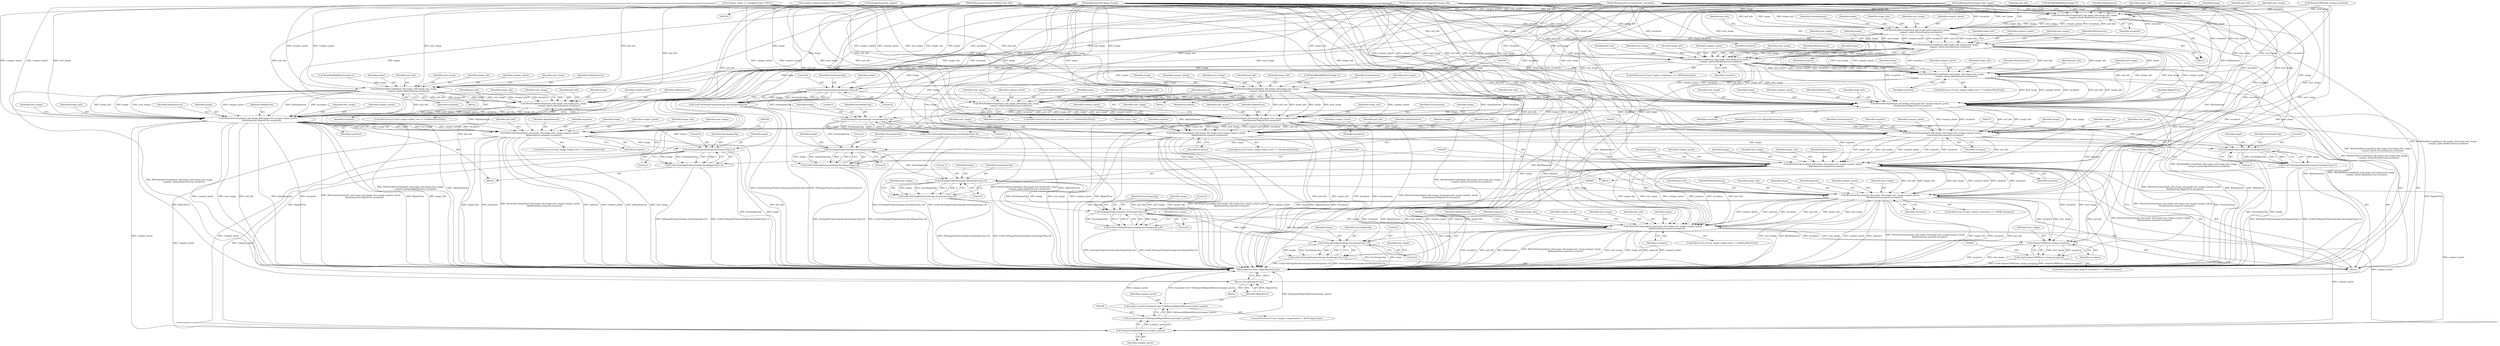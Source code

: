 digraph "0_ImageMagick_6f1879d498bcc5cce12fe0c5decb8dbc0f608e5d@pointer" {
"1000105" [label="(MethodParameterIn,const PSDInfo *psd_info)"];
"1000186" [label="(Call,WritePackbitsLength(psd_info,image_info,image,next_image,\n            compact_pixels,GrayQuantum,exception))"];
"1000200" [label="(Call,WritePackbitsLength(psd_info,image_info,image,next_image,\n              compact_pixels,AlphaQuantum,exception))"];
"1000208" [label="(Call,WriteOneChannel(psd_info,image_info,image,next_image,compact_pixels,\n        GrayQuantum,MagickTrue,exception))"];
"1000223" [label="(Call,WriteOneChannel(psd_info,image_info,image,next_image,compact_pixels,\n          AlphaQuantum,separate,exception))"];
"1000234" [label="(Call,SetImageProgress(image,SaveImagesTag,0,1))"];
"1000232" [label="(Call,(void) SetImageProgress(image,SaveImagesTag,0,1))"];
"1000509" [label="(Call,RelinquishMagickMemory(compact_pixels))"];
"1000507" [label="(Call,(unsigned char *) RelinquishMagickMemory(compact_pixels))"];
"1000505" [label="(Call,compact_pixels=(unsigned char *) RelinquishMagickMemory(compact_pixels))"];
"1000511" [label="(Return,return(MagickTrue);)"];
"1000259" [label="(Call,WritePackbitsLength(psd_info,image_info,image,next_image,\n              compact_pixels,IndexQuantum,exception))"];
"1000273" [label="(Call,WritePackbitsLength(psd_info,image_info,image,next_image,\n                compact_pixels,AlphaQuantum,exception))"];
"1000281" [label="(Call,WriteOneChannel(psd_info,image_info,image,next_image,compact_pixels,\n          IndexQuantum,MagickTrue,exception))"];
"1000296" [label="(Call,WriteOneChannel(psd_info,image_info,image,next_image,compact_pixels,\n            AlphaQuantum,separate,exception))"];
"1000307" [label="(Call,SetImageProgress(image,SaveImagesTag,0,1))"];
"1000305" [label="(Call,(void) SetImageProgress(image,SaveImagesTag,0,1))"];
"1000337" [label="(Call,WritePackbitsLength(psd_info,image_info,image,next_image,\n              compact_pixels,RedQuantum,exception))"];
"1000345" [label="(Call,WritePackbitsLength(psd_info,image_info,image,next_image,\n              compact_pixels,GreenQuantum,exception))"];
"1000353" [label="(Call,WritePackbitsLength(psd_info,image_info,image,next_image,\n              compact_pixels,BlueQuantum,exception))"];
"1000367" [label="(Call,WritePackbitsLength(psd_info,image_info,image,next_image,\n                compact_pixels,BlackQuantum,exception))"];
"1000381" [label="(Call,WritePackbitsLength(psd_info,image_info,image,next_image,\n                compact_pixels,AlphaQuantum,exception))"];
"1000391" [label="(Call,SetImageProgress(image,SaveImagesTag,0,6))"];
"1000389" [label="(Call,(void) SetImageProgress(image,SaveImagesTag,0,6))"];
"1000396" [label="(Call,WriteOneChannel(psd_info,image_info,image,next_image,compact_pixels,\n          RedQuantum,MagickTrue,exception))"];
"1000407" [label="(Call,SetImageProgress(image,SaveImagesTag,1,6))"];
"1000405" [label="(Call,(void) SetImageProgress(image,SaveImagesTag,1,6))"];
"1000412" [label="(Call,WriteOneChannel(psd_info,image_info,image,next_image,compact_pixels,\n          GreenQuantum,separate,exception))"];
"1000423" [label="(Call,SetImageProgress(image,SaveImagesTag,2,6))"];
"1000421" [label="(Call,(void) SetImageProgress(image,SaveImagesTag,2,6))"];
"1000428" [label="(Call,WriteOneChannel(psd_info,image_info,image,next_image,compact_pixels,\n          BlueQuantum,separate,exception))"];
"1000439" [label="(Call,SetImageProgress(image,SaveImagesTag,3,6))"];
"1000437" [label="(Call,(void) SetImageProgress(image,SaveImagesTag,3,6))"];
"1000450" [label="(Call,WriteOneChannel(psd_info,image_info,image,next_image,compact_pixels,\n            BlackQuantum,separate,exception))"];
"1000461" [label="(Call,SetImageProgress(image,SaveImagesTag,4,6))"];
"1000459" [label="(Call,(void) SetImageProgress(image,SaveImagesTag,4,6))"];
"1000472" [label="(Call,WriteOneChannel(psd_info,image_info,image,next_image,compact_pixels,\n            AlphaQuantum,separate,exception))"];
"1000483" [label="(Call,SetImageProgress(image,SaveImagesTag,5,6))"];
"1000481" [label="(Call,(void) SetImageProgress(image,SaveImagesTag,5,6))"];
"1000496" [label="(Call,NegateCMYK(next_image,exception))"];
"1000494" [label="(Call,(void) NegateCMYK(next_image,exception))"];
"1000483" [label="(Call,SetImageProgress(image,SaveImagesTag,5,6))"];
"1000509" [label="(Call,RelinquishMagickMemory(compact_pixels))"];
"1000412" [label="(Call,WriteOneChannel(psd_info,image_info,image,next_image,compact_pixels,\n          GreenQuantum,separate,exception))"];
"1000393" [label="(Identifier,SaveImagesTag)"];
"1000397" [label="(Identifier,psd_info)"];
"1000424" [label="(Identifier,image)"];
"1000484" [label="(Identifier,image)"];
"1000170" [label="(Call,IsImageGray(next_image))"];
"1000478" [label="(Identifier,AlphaQuantum)"];
"1000415" [label="(Identifier,image)"];
"1000228" [label="(Identifier,compact_pixels)"];
"1000403" [label="(Identifier,MagickTrue)"];
"1000364" [label="(Identifier,next_image)"];
"1000479" [label="(Identifier,separate)"];
"1000192" [label="(Identifier,GrayQuantum)"];
"1000213" [label="(Identifier,compact_pixels)"];
"1000189" [label="(Identifier,image)"];
"1000260" [label="(Identifier,psd_info)"];
"1000408" [label="(Identifier,image)"];
"1000298" [label="(Identifier,image_info)"];
"1000378" [label="(Identifier,next_image)"];
"1000290" [label="(ControlStructure,if (next_image->alpha_trait != UndefinedPixelTrait))"];
"1000437" [label="(Call,(void) SetImageProgress(image,SaveImagesTag,3,6))"];
"1000202" [label="(Identifier,image_info)"];
"1000481" [label="(Call,(void) SetImageProgress(image,SaveImagesTag,5,6))"];
"1000220" [label="(Identifier,next_image)"];
"1000212" [label="(Identifier,next_image)"];
"1000296" [label="(Call,WriteOneChannel(psd_info,image_info,image,next_image,compact_pixels,\n            AlphaQuantum,separate,exception))"];
"1000340" [label="(Identifier,image)"];
"1000348" [label="(Identifier,image)"];
"1000413" [label="(Identifier,psd_info)"];
"1000474" [label="(Identifier,image_info)"];
"1000224" [label="(Identifier,psd_info)"];
"1000443" [label="(Literal,6)"];
"1000477" [label="(Identifier,compact_pixels)"];
"1000512" [label="(Identifier,MagickTrue)"];
"1000263" [label="(Identifier,next_image)"];
"1000201" [label="(Identifier,psd_info)"];
"1000307" [label="(Call,SetImageProgress(image,SaveImagesTag,0,1))"];
"1000313" [label="(Block,)"];
"1000266" [label="(Identifier,exception)"];
"1000186" [label="(Call,WritePackbitsLength(psd_info,image_info,image,next_image,\n            compact_pixels,GrayQuantum,exception))"];
"1000373" [label="(Identifier,BlackQuantum)"];
"1000350" [label="(Identifier,compact_pixels)"];
"1000356" [label="(Identifier,image)"];
"1000505" [label="(Call,compact_pixels=(unsigned char *) RelinquishMagickMemory(compact_pixels))"];
"1000300" [label="(Identifier,next_image)"];
"1000209" [label="(Identifier,psd_info)"];
"1000410" [label="(Literal,1)"];
"1000229" [label="(Identifier,AlphaQuantum)"];
"1000206" [label="(Identifier,AlphaQuantum)"];
"1000370" [label="(Identifier,image)"];
"1000208" [label="(Call,WriteOneChannel(psd_info,image_info,image,next_image,compact_pixels,\n        GrayQuantum,MagickTrue,exception))"];
"1000226" [label="(Identifier,image)"];
"1000510" [label="(Identifier,compact_pixels)"];
"1000105" [label="(MethodParameterIn,const PSDInfo *psd_info)"];
"1000106" [label="(MethodParameterIn,const ImageInfo *image_info)"];
"1000261" [label="(Identifier,image_info)"];
"1000498" [label="(Identifier,exception)"];
"1000361" [label="(ControlStructure,if (next_image->colorspace == CMYKColorspace))"];
"1000282" [label="(Identifier,psd_info)"];
"1000463" [label="(Identifier,SaveImagesTag)"];
"1000344" [label="(Identifier,exception)"];
"1000368" [label="(Identifier,psd_info)"];
"1000276" [label="(Identifier,image)"];
"1000285" [label="(Identifier,next_image)"];
"1000238" [label="(Literal,1)"];
"1000384" [label="(Identifier,image)"];
"1000203" [label="(Identifier,image)"];
"1000392" [label="(Identifier,image)"];
"1000426" [label="(Literal,2)"];
"1000435" [label="(Identifier,separate)"];
"1000231" [label="(Identifier,exception)"];
"1000472" [label="(Call,WriteOneChannel(psd_info,image_info,image,next_image,compact_pixels,\n            AlphaQuantum,separate,exception))"];
"1000223" [label="(Call,WriteOneChannel(psd_info,image_info,image,next_image,compact_pixels,\n          AlphaQuantum,separate,exception))"];
"1000371" [label="(Identifier,next_image)"];
"1000507" [label="(Call,(unsigned char *) RelinquishMagickMemory(compact_pixels))"];
"1000405" [label="(Call,(void) SetImageProgress(image,SaveImagesTag,1,6))"];
"1000447" [label="(Identifier,next_image)"];
"1000491" [label="(Identifier,next_image)"];
"1000215" [label="(Identifier,MagickTrue)"];
"1000338" [label="(Identifier,psd_info)"];
"1000322" [label="(Call,NegateCMYK(next_image,exception))"];
"1000433" [label="(Identifier,compact_pixels)"];
"1000462" [label="(Identifier,image)"];
"1000480" [label="(Identifier,exception)"];
"1000511" [label="(Return,return(MagickTrue);)"];
"1000355" [label="(Identifier,image_info)"];
"1000431" [label="(Identifier,image)"];
"1000331" [label="(Block,)"];
"1000286" [label="(Identifier,compact_pixels)"];
"1000358" [label="(Identifier,compact_pixels)"];
"1000414" [label="(Identifier,image_info)"];
"1000386" [label="(Identifier,compact_pixels)"];
"1000465" [label="(Literal,6)"];
"1000160" [label="(Call,compact_pixels == (unsigned char *) NULL)"];
"1000280" [label="(Identifier,exception)"];
"1000293" [label="(Identifier,next_image)"];
"1000502" [label="(Identifier,next_image)"];
"1000253" [label="(Block,)"];
"1000476" [label="(Identifier,next_image)"];
"1000494" [label="(Call,(void) NegateCMYK(next_image,exception))"];
"1000191" [label="(Identifier,compact_pixels)"];
"1000429" [label="(Identifier,psd_info)"];
"1000488" [label="(ControlStructure,if (next_image->colorspace == CMYKColorspace))"];
"1000111" [label="(Block,)"];
"1000310" [label="(Literal,0)"];
"1000108" [label="(MethodParameterIn,Image *next_image)"];
"1000264" [label="(Identifier,compact_pixels)"];
"1000416" [label="(Identifier,next_image)"];
"1000375" [label="(ControlStructure,if (next_image->alpha_trait != UndefinedPixelTrait))"];
"1000388" [label="(Identifier,exception)"];
"1000428" [label="(Call,WriteOneChannel(psd_info,image_info,image,next_image,compact_pixels,\n          BlueQuantum,separate,exception))"];
"1000227" [label="(Identifier,next_image)"];
"1000194" [label="(ControlStructure,if (next_image->alpha_trait != UndefinedPixelTrait))"];
"1000383" [label="(Identifier,image_info)"];
"1000400" [label="(Identifier,next_image)"];
"1000497" [label="(Identifier,next_image)"];
"1000360" [label="(Identifier,exception)"];
"1000464" [label="(Literal,4)"];
"1000469" [label="(Identifier,next_image)"];
"1000387" [label="(Identifier,AlphaQuantum)"];
"1000110" [label="(MethodParameterIn,ExceptionInfo *exception)"];
"1000367" [label="(Call,WritePackbitsLength(psd_info,image_info,image,next_image,\n                compact_pixels,BlackQuantum,exception))"];
"1000270" [label="(Identifier,next_image)"];
"1000236" [label="(Identifier,SaveImagesTag)"];
"1000341" [label="(Identifier,next_image)"];
"1000432" [label="(Identifier,next_image)"];
"1000353" [label="(Call,WritePackbitsLength(psd_info,image_info,image,next_image,\n              compact_pixels,BlueQuantum,exception))"];
"1000109" [label="(MethodParameterIn,const MagickBooleanType separate)"];
"1000459" [label="(Call,(void) SetImageProgress(image,SaveImagesTag,4,6))"];
"1000466" [label="(ControlStructure,if (next_image->alpha_trait != UndefinedPixelTrait))"];
"1000496" [label="(Call,NegateCMYK(next_image,exception))"];
"1000411" [label="(Literal,6)"];
"1000190" [label="(Identifier,next_image)"];
"1000237" [label="(Literal,0)"];
"1000399" [label="(Identifier,image)"];
"1000265" [label="(Identifier,IndexQuantum)"];
"1000473" [label="(Identifier,psd_info)"];
"1000475" [label="(Identifier,image)"];
"1000382" [label="(Identifier,psd_info)"];
"1000187" [label="(Identifier,psd_info)"];
"1000451" [label="(Identifier,psd_info)"];
"1000506" [label="(Identifier,compact_pixels)"];
"1000389" [label="(Call,(void) SetImageProgress(image,SaveImagesTag,0,6))"];
"1000278" [label="(Identifier,compact_pixels)"];
"1000441" [label="(Identifier,SaveImagesTag)"];
"1000188" [label="(Identifier,image_info)"];
"1000183" [label="(Call,WriteBlobMSBShort(image,1))"];
"1000230" [label="(Identifier,separate)"];
"1000283" [label="(Identifier,image_info)"];
"1000204" [label="(Identifier,next_image)"];
"1000485" [label="(Identifier,SaveImagesTag)"];
"1000409" [label="(Identifier,SaveImagesTag)"];
"1000210" [label="(Identifier,image_info)"];
"1000352" [label="(Identifier,exception)"];
"1000256" [label="(Call,WriteBlobMSBShort(image,1))"];
"1000427" [label="(Literal,6)"];
"1000436" [label="(Identifier,exception)"];
"1000289" [label="(Identifier,exception)"];
"1000351" [label="(Identifier,GreenQuantum)"];
"1000357" [label="(Identifier,next_image)"];
"1000235" [label="(Identifier,image)"];
"1000297" [label="(Identifier,psd_info)"];
"1000456" [label="(Identifier,BlackQuantum)"];
"1000407" [label="(Call,SetImageProgress(image,SaveImagesTag,1,6))"];
"1000513" [label="(MethodReturn,static MagickBooleanType)"];
"1000461" [label="(Call,SetImageProgress(image,SaveImagesTag,4,6))"];
"1000458" [label="(Identifier,exception)"];
"1000359" [label="(Identifier,BlueQuantum)"];
"1000234" [label="(Call,SetImageProgress(image,SaveImagesTag,0,1))"];
"1000395" [label="(Literal,6)"];
"1000107" [label="(MethodParameterIn,Image *image)"];
"1000207" [label="(Identifier,exception)"];
"1000345" [label="(Call,WritePackbitsLength(psd_info,image_info,image,next_image,\n              compact_pixels,GreenQuantum,exception))"];
"1000287" [label="(Identifier,IndexQuantum)"];
"1000334" [label="(Call,WriteBlobMSBShort(image,1))"];
"1000452" [label="(Identifier,image_info)"];
"1000205" [label="(Identifier,compact_pixels)"];
"1000381" [label="(Call,WritePackbitsLength(psd_info,image_info,image,next_image,\n                compact_pixels,AlphaQuantum,exception))"];
"1000232" [label="(Call,(void) SetImageProgress(image,SaveImagesTag,0,1))"];
"1000401" [label="(Identifier,compact_pixels)"];
"1000343" [label="(Identifier,RedQuantum)"];
"1000284" [label="(Identifier,image)"];
"1000262" [label="(Identifier,image)"];
"1000420" [label="(Identifier,exception)"];
"1000453" [label="(Identifier,image)"];
"1000457" [label="(Identifier,separate)"];
"1000246" [label="(Block,)"];
"1000339" [label="(Identifier,image_info)"];
"1000418" [label="(Identifier,GreenQuantum)"];
"1000430" [label="(Identifier,image_info)"];
"1000487" [label="(Literal,6)"];
"1000354" [label="(Identifier,psd_info)"];
"1000267" [label="(ControlStructure,if (next_image->alpha_trait != UndefinedPixelTrait))"];
"1000499" [label="(ControlStructure,if (next_image->compression == RLECompression))"];
"1000425" [label="(Identifier,SaveImagesTag)"];
"1000128" [label="(Call,compact_pixels=(unsigned char *) NULL)"];
"1000273" [label="(Call,WritePackbitsLength(psd_info,image_info,image,next_image,\n                compact_pixels,AlphaQuantum,exception))"];
"1000439" [label="(Call,SetImageProgress(image,SaveImagesTag,3,6))"];
"1000216" [label="(Identifier,exception)"];
"1000342" [label="(Identifier,compact_pixels)"];
"1000442" [label="(Literal,3)"];
"1000311" [label="(Literal,1)"];
"1000404" [label="(Identifier,exception)"];
"1000369" [label="(Identifier,image_info)"];
"1000279" [label="(Identifier,AlphaQuantum)"];
"1000394" [label="(Literal,0)"];
"1000302" [label="(Identifier,AlphaQuantum)"];
"1000288" [label="(Identifier,MagickTrue)"];
"1000305" [label="(Call,(void) SetImageProgress(image,SaveImagesTag,0,1))"];
"1000217" [label="(ControlStructure,if (next_image->alpha_trait != UndefinedPixelTrait))"];
"1000450" [label="(Call,WriteOneChannel(psd_info,image_info,image,next_image,compact_pixels,\n            BlackQuantum,separate,exception))"];
"1000444" [label="(ControlStructure,if (next_image->colorspace == CMYKColorspace))"];
"1000419" [label="(Identifier,separate)"];
"1000304" [label="(Identifier,exception)"];
"1000486" [label="(Literal,5)"];
"1000434" [label="(Identifier,BlueQuantum)"];
"1000275" [label="(Identifier,image_info)"];
"1000346" [label="(Identifier,psd_info)"];
"1000440" [label="(Identifier,image)"];
"1000303" [label="(Identifier,separate)"];
"1000197" [label="(Identifier,next_image)"];
"1000347" [label="(Identifier,image_info)"];
"1000372" [label="(Identifier,compact_pixels)"];
"1000402" [label="(Identifier,RedQuantum)"];
"1000299" [label="(Identifier,image)"];
"1000421" [label="(Call,(void) SetImageProgress(image,SaveImagesTag,2,6))"];
"1000417" [label="(Identifier,compact_pixels)"];
"1000259" [label="(Call,WritePackbitsLength(psd_info,image_info,image,next_image,\n              compact_pixels,IndexQuantum,exception))"];
"1000173" [label="(Block,)"];
"1000455" [label="(Identifier,compact_pixels)"];
"1000398" [label="(Identifier,image_info)"];
"1000277" [label="(Identifier,next_image)"];
"1000225" [label="(Identifier,image_info)"];
"1000281" [label="(Call,WriteOneChannel(psd_info,image_info,image,next_image,compact_pixels,\n          IndexQuantum,MagickTrue,exception))"];
"1000454" [label="(Identifier,next_image)"];
"1000309" [label="(Identifier,SaveImagesTag)"];
"1000200" [label="(Call,WritePackbitsLength(psd_info,image_info,image,next_image,\n              compact_pixels,AlphaQuantum,exception))"];
"1000391" [label="(Call,SetImageProgress(image,SaveImagesTag,0,6))"];
"1000423" [label="(Call,SetImageProgress(image,SaveImagesTag,2,6))"];
"1000301" [label="(Identifier,compact_pixels)"];
"1000214" [label="(Identifier,GrayQuantum)"];
"1000385" [label="(Identifier,next_image)"];
"1000349" [label="(Identifier,next_image)"];
"1000337" [label="(Call,WritePackbitsLength(psd_info,image_info,image,next_image,\n              compact_pixels,RedQuantum,exception))"];
"1000180" [label="(Block,)"];
"1000374" [label="(Identifier,exception)"];
"1000211" [label="(Identifier,image)"];
"1000193" [label="(Identifier,exception)"];
"1000308" [label="(Identifier,image)"];
"1000274" [label="(Identifier,psd_info)"];
"1000396" [label="(Call,WriteOneChannel(psd_info,image_info,image,next_image,compact_pixels,\n          RedQuantum,MagickTrue,exception))"];
"1000105" -> "1000104"  [label="AST: "];
"1000105" -> "1000513"  [label="DDG: psd_info"];
"1000105" -> "1000186"  [label="DDG: psd_info"];
"1000105" -> "1000200"  [label="DDG: psd_info"];
"1000105" -> "1000208"  [label="DDG: psd_info"];
"1000105" -> "1000223"  [label="DDG: psd_info"];
"1000105" -> "1000259"  [label="DDG: psd_info"];
"1000105" -> "1000273"  [label="DDG: psd_info"];
"1000105" -> "1000281"  [label="DDG: psd_info"];
"1000105" -> "1000296"  [label="DDG: psd_info"];
"1000105" -> "1000337"  [label="DDG: psd_info"];
"1000105" -> "1000345"  [label="DDG: psd_info"];
"1000105" -> "1000353"  [label="DDG: psd_info"];
"1000105" -> "1000367"  [label="DDG: psd_info"];
"1000105" -> "1000381"  [label="DDG: psd_info"];
"1000105" -> "1000396"  [label="DDG: psd_info"];
"1000105" -> "1000412"  [label="DDG: psd_info"];
"1000105" -> "1000428"  [label="DDG: psd_info"];
"1000105" -> "1000450"  [label="DDG: psd_info"];
"1000105" -> "1000472"  [label="DDG: psd_info"];
"1000186" -> "1000180"  [label="AST: "];
"1000186" -> "1000193"  [label="CFG: "];
"1000187" -> "1000186"  [label="AST: "];
"1000188" -> "1000186"  [label="AST: "];
"1000189" -> "1000186"  [label="AST: "];
"1000190" -> "1000186"  [label="AST: "];
"1000191" -> "1000186"  [label="AST: "];
"1000192" -> "1000186"  [label="AST: "];
"1000193" -> "1000186"  [label="AST: "];
"1000197" -> "1000186"  [label="CFG: "];
"1000186" -> "1000513"  [label="DDG: WritePackbitsLength(psd_info,image_info,image,next_image,\n            compact_pixels,GrayQuantum,exception)"];
"1000106" -> "1000186"  [label="DDG: image_info"];
"1000183" -> "1000186"  [label="DDG: image"];
"1000107" -> "1000186"  [label="DDG: image"];
"1000170" -> "1000186"  [label="DDG: next_image"];
"1000108" -> "1000186"  [label="DDG: next_image"];
"1000128" -> "1000186"  [label="DDG: compact_pixels"];
"1000160" -> "1000186"  [label="DDG: compact_pixels"];
"1000110" -> "1000186"  [label="DDG: exception"];
"1000186" -> "1000200"  [label="DDG: psd_info"];
"1000186" -> "1000200"  [label="DDG: image_info"];
"1000186" -> "1000200"  [label="DDG: image"];
"1000186" -> "1000200"  [label="DDG: next_image"];
"1000186" -> "1000200"  [label="DDG: compact_pixels"];
"1000186" -> "1000200"  [label="DDG: exception"];
"1000186" -> "1000208"  [label="DDG: psd_info"];
"1000186" -> "1000208"  [label="DDG: image_info"];
"1000186" -> "1000208"  [label="DDG: image"];
"1000186" -> "1000208"  [label="DDG: next_image"];
"1000186" -> "1000208"  [label="DDG: compact_pixels"];
"1000186" -> "1000208"  [label="DDG: GrayQuantum"];
"1000186" -> "1000208"  [label="DDG: exception"];
"1000200" -> "1000194"  [label="AST: "];
"1000200" -> "1000207"  [label="CFG: "];
"1000201" -> "1000200"  [label="AST: "];
"1000202" -> "1000200"  [label="AST: "];
"1000203" -> "1000200"  [label="AST: "];
"1000204" -> "1000200"  [label="AST: "];
"1000205" -> "1000200"  [label="AST: "];
"1000206" -> "1000200"  [label="AST: "];
"1000207" -> "1000200"  [label="AST: "];
"1000209" -> "1000200"  [label="CFG: "];
"1000200" -> "1000513"  [label="DDG: WritePackbitsLength(psd_info,image_info,image,next_image,\n              compact_pixels,AlphaQuantum,exception)"];
"1000200" -> "1000513"  [label="DDG: AlphaQuantum"];
"1000106" -> "1000200"  [label="DDG: image_info"];
"1000107" -> "1000200"  [label="DDG: image"];
"1000108" -> "1000200"  [label="DDG: next_image"];
"1000110" -> "1000200"  [label="DDG: exception"];
"1000200" -> "1000208"  [label="DDG: psd_info"];
"1000200" -> "1000208"  [label="DDG: image_info"];
"1000200" -> "1000208"  [label="DDG: image"];
"1000200" -> "1000208"  [label="DDG: next_image"];
"1000200" -> "1000208"  [label="DDG: compact_pixels"];
"1000200" -> "1000208"  [label="DDG: exception"];
"1000200" -> "1000223"  [label="DDG: AlphaQuantum"];
"1000208" -> "1000173"  [label="AST: "];
"1000208" -> "1000216"  [label="CFG: "];
"1000209" -> "1000208"  [label="AST: "];
"1000210" -> "1000208"  [label="AST: "];
"1000211" -> "1000208"  [label="AST: "];
"1000212" -> "1000208"  [label="AST: "];
"1000213" -> "1000208"  [label="AST: "];
"1000214" -> "1000208"  [label="AST: "];
"1000215" -> "1000208"  [label="AST: "];
"1000216" -> "1000208"  [label="AST: "];
"1000220" -> "1000208"  [label="CFG: "];
"1000208" -> "1000513"  [label="DDG: psd_info"];
"1000208" -> "1000513"  [label="DDG: image_info"];
"1000208" -> "1000513"  [label="DDG: exception"];
"1000208" -> "1000513"  [label="DDG: GrayQuantum"];
"1000208" -> "1000513"  [label="DDG: WriteOneChannel(psd_info,image_info,image,next_image,compact_pixels,\n        GrayQuantum,MagickTrue,exception)"];
"1000208" -> "1000513"  [label="DDG: next_image"];
"1000208" -> "1000513"  [label="DDG: compact_pixels"];
"1000208" -> "1000513"  [label="DDG: MagickTrue"];
"1000106" -> "1000208"  [label="DDG: image_info"];
"1000107" -> "1000208"  [label="DDG: image"];
"1000170" -> "1000208"  [label="DDG: next_image"];
"1000108" -> "1000208"  [label="DDG: next_image"];
"1000128" -> "1000208"  [label="DDG: compact_pixels"];
"1000160" -> "1000208"  [label="DDG: compact_pixels"];
"1000110" -> "1000208"  [label="DDG: exception"];
"1000208" -> "1000223"  [label="DDG: psd_info"];
"1000208" -> "1000223"  [label="DDG: image_info"];
"1000208" -> "1000223"  [label="DDG: image"];
"1000208" -> "1000223"  [label="DDG: next_image"];
"1000208" -> "1000223"  [label="DDG: compact_pixels"];
"1000208" -> "1000223"  [label="DDG: exception"];
"1000208" -> "1000234"  [label="DDG: image"];
"1000208" -> "1000509"  [label="DDG: compact_pixels"];
"1000208" -> "1000511"  [label="DDG: MagickTrue"];
"1000223" -> "1000217"  [label="AST: "];
"1000223" -> "1000231"  [label="CFG: "];
"1000224" -> "1000223"  [label="AST: "];
"1000225" -> "1000223"  [label="AST: "];
"1000226" -> "1000223"  [label="AST: "];
"1000227" -> "1000223"  [label="AST: "];
"1000228" -> "1000223"  [label="AST: "];
"1000229" -> "1000223"  [label="AST: "];
"1000230" -> "1000223"  [label="AST: "];
"1000231" -> "1000223"  [label="AST: "];
"1000233" -> "1000223"  [label="CFG: "];
"1000223" -> "1000513"  [label="DDG: next_image"];
"1000223" -> "1000513"  [label="DDG: image_info"];
"1000223" -> "1000513"  [label="DDG: WriteOneChannel(psd_info,image_info,image,next_image,compact_pixels,\n          AlphaQuantum,separate,exception)"];
"1000223" -> "1000513"  [label="DDG: compact_pixels"];
"1000223" -> "1000513"  [label="DDG: AlphaQuantum"];
"1000223" -> "1000513"  [label="DDG: exception"];
"1000223" -> "1000513"  [label="DDG: separate"];
"1000223" -> "1000513"  [label="DDG: psd_info"];
"1000106" -> "1000223"  [label="DDG: image_info"];
"1000107" -> "1000223"  [label="DDG: image"];
"1000108" -> "1000223"  [label="DDG: next_image"];
"1000109" -> "1000223"  [label="DDG: separate"];
"1000110" -> "1000223"  [label="DDG: exception"];
"1000223" -> "1000234"  [label="DDG: image"];
"1000223" -> "1000509"  [label="DDG: compact_pixels"];
"1000234" -> "1000232"  [label="AST: "];
"1000234" -> "1000238"  [label="CFG: "];
"1000235" -> "1000234"  [label="AST: "];
"1000236" -> "1000234"  [label="AST: "];
"1000237" -> "1000234"  [label="AST: "];
"1000238" -> "1000234"  [label="AST: "];
"1000232" -> "1000234"  [label="CFG: "];
"1000234" -> "1000513"  [label="DDG: SaveImagesTag"];
"1000234" -> "1000513"  [label="DDG: image"];
"1000234" -> "1000232"  [label="DDG: image"];
"1000234" -> "1000232"  [label="DDG: SaveImagesTag"];
"1000234" -> "1000232"  [label="DDG: 0"];
"1000234" -> "1000232"  [label="DDG: 1"];
"1000107" -> "1000234"  [label="DDG: image"];
"1000232" -> "1000173"  [label="AST: "];
"1000233" -> "1000232"  [label="AST: "];
"1000502" -> "1000232"  [label="CFG: "];
"1000232" -> "1000513"  [label="DDG: (void) SetImageProgress(image,SaveImagesTag,0,1)"];
"1000232" -> "1000513"  [label="DDG: SetImageProgress(image,SaveImagesTag,0,1)"];
"1000509" -> "1000507"  [label="AST: "];
"1000509" -> "1000510"  [label="CFG: "];
"1000510" -> "1000509"  [label="AST: "];
"1000507" -> "1000509"  [label="CFG: "];
"1000509" -> "1000507"  [label="DDG: compact_pixels"];
"1000450" -> "1000509"  [label="DDG: compact_pixels"];
"1000281" -> "1000509"  [label="DDG: compact_pixels"];
"1000296" -> "1000509"  [label="DDG: compact_pixels"];
"1000472" -> "1000509"  [label="DDG: compact_pixels"];
"1000428" -> "1000509"  [label="DDG: compact_pixels"];
"1000507" -> "1000505"  [label="AST: "];
"1000508" -> "1000507"  [label="AST: "];
"1000505" -> "1000507"  [label="CFG: "];
"1000507" -> "1000513"  [label="DDG: RelinquishMagickMemory(compact_pixels)"];
"1000507" -> "1000505"  [label="DDG: RelinquishMagickMemory(compact_pixels)"];
"1000505" -> "1000499"  [label="AST: "];
"1000506" -> "1000505"  [label="AST: "];
"1000512" -> "1000505"  [label="CFG: "];
"1000505" -> "1000513"  [label="DDG: compact_pixels"];
"1000505" -> "1000513"  [label="DDG: (unsigned char *) RelinquishMagickMemory(compact_pixels)"];
"1000511" -> "1000111"  [label="AST: "];
"1000511" -> "1000512"  [label="CFG: "];
"1000512" -> "1000511"  [label="AST: "];
"1000513" -> "1000511"  [label="CFG: "];
"1000511" -> "1000513"  [label="DDG: <RET>"];
"1000512" -> "1000511"  [label="DDG: MagickTrue"];
"1000396" -> "1000511"  [label="DDG: MagickTrue"];
"1000281" -> "1000511"  [label="DDG: MagickTrue"];
"1000259" -> "1000253"  [label="AST: "];
"1000259" -> "1000266"  [label="CFG: "];
"1000260" -> "1000259"  [label="AST: "];
"1000261" -> "1000259"  [label="AST: "];
"1000262" -> "1000259"  [label="AST: "];
"1000263" -> "1000259"  [label="AST: "];
"1000264" -> "1000259"  [label="AST: "];
"1000265" -> "1000259"  [label="AST: "];
"1000266" -> "1000259"  [label="AST: "];
"1000270" -> "1000259"  [label="CFG: "];
"1000259" -> "1000513"  [label="DDG: WritePackbitsLength(psd_info,image_info,image,next_image,\n              compact_pixels,IndexQuantum,exception)"];
"1000106" -> "1000259"  [label="DDG: image_info"];
"1000256" -> "1000259"  [label="DDG: image"];
"1000107" -> "1000259"  [label="DDG: image"];
"1000170" -> "1000259"  [label="DDG: next_image"];
"1000108" -> "1000259"  [label="DDG: next_image"];
"1000128" -> "1000259"  [label="DDG: compact_pixels"];
"1000160" -> "1000259"  [label="DDG: compact_pixels"];
"1000110" -> "1000259"  [label="DDG: exception"];
"1000259" -> "1000273"  [label="DDG: psd_info"];
"1000259" -> "1000273"  [label="DDG: image_info"];
"1000259" -> "1000273"  [label="DDG: image"];
"1000259" -> "1000273"  [label="DDG: next_image"];
"1000259" -> "1000273"  [label="DDG: compact_pixels"];
"1000259" -> "1000273"  [label="DDG: exception"];
"1000259" -> "1000281"  [label="DDG: psd_info"];
"1000259" -> "1000281"  [label="DDG: image_info"];
"1000259" -> "1000281"  [label="DDG: image"];
"1000259" -> "1000281"  [label="DDG: next_image"];
"1000259" -> "1000281"  [label="DDG: compact_pixels"];
"1000259" -> "1000281"  [label="DDG: IndexQuantum"];
"1000259" -> "1000281"  [label="DDG: exception"];
"1000273" -> "1000267"  [label="AST: "];
"1000273" -> "1000280"  [label="CFG: "];
"1000274" -> "1000273"  [label="AST: "];
"1000275" -> "1000273"  [label="AST: "];
"1000276" -> "1000273"  [label="AST: "];
"1000277" -> "1000273"  [label="AST: "];
"1000278" -> "1000273"  [label="AST: "];
"1000279" -> "1000273"  [label="AST: "];
"1000280" -> "1000273"  [label="AST: "];
"1000282" -> "1000273"  [label="CFG: "];
"1000273" -> "1000513"  [label="DDG: WritePackbitsLength(psd_info,image_info,image,next_image,\n                compact_pixels,AlphaQuantum,exception)"];
"1000273" -> "1000513"  [label="DDG: AlphaQuantum"];
"1000106" -> "1000273"  [label="DDG: image_info"];
"1000107" -> "1000273"  [label="DDG: image"];
"1000108" -> "1000273"  [label="DDG: next_image"];
"1000110" -> "1000273"  [label="DDG: exception"];
"1000273" -> "1000281"  [label="DDG: psd_info"];
"1000273" -> "1000281"  [label="DDG: image_info"];
"1000273" -> "1000281"  [label="DDG: image"];
"1000273" -> "1000281"  [label="DDG: next_image"];
"1000273" -> "1000281"  [label="DDG: compact_pixels"];
"1000273" -> "1000281"  [label="DDG: exception"];
"1000273" -> "1000296"  [label="DDG: AlphaQuantum"];
"1000281" -> "1000246"  [label="AST: "];
"1000281" -> "1000289"  [label="CFG: "];
"1000282" -> "1000281"  [label="AST: "];
"1000283" -> "1000281"  [label="AST: "];
"1000284" -> "1000281"  [label="AST: "];
"1000285" -> "1000281"  [label="AST: "];
"1000286" -> "1000281"  [label="AST: "];
"1000287" -> "1000281"  [label="AST: "];
"1000288" -> "1000281"  [label="AST: "];
"1000289" -> "1000281"  [label="AST: "];
"1000293" -> "1000281"  [label="CFG: "];
"1000281" -> "1000513"  [label="DDG: compact_pixels"];
"1000281" -> "1000513"  [label="DDG: next_image"];
"1000281" -> "1000513"  [label="DDG: psd_info"];
"1000281" -> "1000513"  [label="DDG: IndexQuantum"];
"1000281" -> "1000513"  [label="DDG: exception"];
"1000281" -> "1000513"  [label="DDG: WriteOneChannel(psd_info,image_info,image,next_image,compact_pixels,\n          IndexQuantum,MagickTrue,exception)"];
"1000281" -> "1000513"  [label="DDG: MagickTrue"];
"1000281" -> "1000513"  [label="DDG: image_info"];
"1000106" -> "1000281"  [label="DDG: image_info"];
"1000107" -> "1000281"  [label="DDG: image"];
"1000170" -> "1000281"  [label="DDG: next_image"];
"1000108" -> "1000281"  [label="DDG: next_image"];
"1000128" -> "1000281"  [label="DDG: compact_pixels"];
"1000160" -> "1000281"  [label="DDG: compact_pixels"];
"1000110" -> "1000281"  [label="DDG: exception"];
"1000281" -> "1000296"  [label="DDG: psd_info"];
"1000281" -> "1000296"  [label="DDG: image_info"];
"1000281" -> "1000296"  [label="DDG: image"];
"1000281" -> "1000296"  [label="DDG: next_image"];
"1000281" -> "1000296"  [label="DDG: compact_pixels"];
"1000281" -> "1000296"  [label="DDG: exception"];
"1000281" -> "1000307"  [label="DDG: image"];
"1000296" -> "1000290"  [label="AST: "];
"1000296" -> "1000304"  [label="CFG: "];
"1000297" -> "1000296"  [label="AST: "];
"1000298" -> "1000296"  [label="AST: "];
"1000299" -> "1000296"  [label="AST: "];
"1000300" -> "1000296"  [label="AST: "];
"1000301" -> "1000296"  [label="AST: "];
"1000302" -> "1000296"  [label="AST: "];
"1000303" -> "1000296"  [label="AST: "];
"1000304" -> "1000296"  [label="AST: "];
"1000306" -> "1000296"  [label="CFG: "];
"1000296" -> "1000513"  [label="DDG: image_info"];
"1000296" -> "1000513"  [label="DDG: exception"];
"1000296" -> "1000513"  [label="DDG: WriteOneChannel(psd_info,image_info,image,next_image,compact_pixels,\n            AlphaQuantum,separate,exception)"];
"1000296" -> "1000513"  [label="DDG: separate"];
"1000296" -> "1000513"  [label="DDG: compact_pixels"];
"1000296" -> "1000513"  [label="DDG: AlphaQuantum"];
"1000296" -> "1000513"  [label="DDG: next_image"];
"1000296" -> "1000513"  [label="DDG: psd_info"];
"1000106" -> "1000296"  [label="DDG: image_info"];
"1000107" -> "1000296"  [label="DDG: image"];
"1000108" -> "1000296"  [label="DDG: next_image"];
"1000109" -> "1000296"  [label="DDG: separate"];
"1000110" -> "1000296"  [label="DDG: exception"];
"1000296" -> "1000307"  [label="DDG: image"];
"1000307" -> "1000305"  [label="AST: "];
"1000307" -> "1000311"  [label="CFG: "];
"1000308" -> "1000307"  [label="AST: "];
"1000309" -> "1000307"  [label="AST: "];
"1000310" -> "1000307"  [label="AST: "];
"1000311" -> "1000307"  [label="AST: "];
"1000305" -> "1000307"  [label="CFG: "];
"1000307" -> "1000513"  [label="DDG: SaveImagesTag"];
"1000307" -> "1000513"  [label="DDG: image"];
"1000307" -> "1000305"  [label="DDG: image"];
"1000307" -> "1000305"  [label="DDG: SaveImagesTag"];
"1000307" -> "1000305"  [label="DDG: 0"];
"1000307" -> "1000305"  [label="DDG: 1"];
"1000107" -> "1000307"  [label="DDG: image"];
"1000305" -> "1000246"  [label="AST: "];
"1000306" -> "1000305"  [label="AST: "];
"1000502" -> "1000305"  [label="CFG: "];
"1000305" -> "1000513"  [label="DDG: (void) SetImageProgress(image,SaveImagesTag,0,1)"];
"1000305" -> "1000513"  [label="DDG: SetImageProgress(image,SaveImagesTag,0,1)"];
"1000337" -> "1000331"  [label="AST: "];
"1000337" -> "1000344"  [label="CFG: "];
"1000338" -> "1000337"  [label="AST: "];
"1000339" -> "1000337"  [label="AST: "];
"1000340" -> "1000337"  [label="AST: "];
"1000341" -> "1000337"  [label="AST: "];
"1000342" -> "1000337"  [label="AST: "];
"1000343" -> "1000337"  [label="AST: "];
"1000344" -> "1000337"  [label="AST: "];
"1000346" -> "1000337"  [label="CFG: "];
"1000337" -> "1000513"  [label="DDG: WritePackbitsLength(psd_info,image_info,image,next_image,\n              compact_pixels,RedQuantum,exception)"];
"1000106" -> "1000337"  [label="DDG: image_info"];
"1000334" -> "1000337"  [label="DDG: image"];
"1000107" -> "1000337"  [label="DDG: image"];
"1000170" -> "1000337"  [label="DDG: next_image"];
"1000322" -> "1000337"  [label="DDG: next_image"];
"1000322" -> "1000337"  [label="DDG: exception"];
"1000108" -> "1000337"  [label="DDG: next_image"];
"1000128" -> "1000337"  [label="DDG: compact_pixels"];
"1000160" -> "1000337"  [label="DDG: compact_pixels"];
"1000110" -> "1000337"  [label="DDG: exception"];
"1000337" -> "1000345"  [label="DDG: psd_info"];
"1000337" -> "1000345"  [label="DDG: image_info"];
"1000337" -> "1000345"  [label="DDG: image"];
"1000337" -> "1000345"  [label="DDG: next_image"];
"1000337" -> "1000345"  [label="DDG: compact_pixels"];
"1000337" -> "1000345"  [label="DDG: exception"];
"1000337" -> "1000396"  [label="DDG: RedQuantum"];
"1000345" -> "1000331"  [label="AST: "];
"1000345" -> "1000352"  [label="CFG: "];
"1000346" -> "1000345"  [label="AST: "];
"1000347" -> "1000345"  [label="AST: "];
"1000348" -> "1000345"  [label="AST: "];
"1000349" -> "1000345"  [label="AST: "];
"1000350" -> "1000345"  [label="AST: "];
"1000351" -> "1000345"  [label="AST: "];
"1000352" -> "1000345"  [label="AST: "];
"1000354" -> "1000345"  [label="CFG: "];
"1000345" -> "1000513"  [label="DDG: WritePackbitsLength(psd_info,image_info,image,next_image,\n              compact_pixels,GreenQuantum,exception)"];
"1000106" -> "1000345"  [label="DDG: image_info"];
"1000107" -> "1000345"  [label="DDG: image"];
"1000108" -> "1000345"  [label="DDG: next_image"];
"1000110" -> "1000345"  [label="DDG: exception"];
"1000345" -> "1000353"  [label="DDG: psd_info"];
"1000345" -> "1000353"  [label="DDG: image_info"];
"1000345" -> "1000353"  [label="DDG: image"];
"1000345" -> "1000353"  [label="DDG: next_image"];
"1000345" -> "1000353"  [label="DDG: compact_pixels"];
"1000345" -> "1000353"  [label="DDG: exception"];
"1000345" -> "1000412"  [label="DDG: GreenQuantum"];
"1000353" -> "1000331"  [label="AST: "];
"1000353" -> "1000360"  [label="CFG: "];
"1000354" -> "1000353"  [label="AST: "];
"1000355" -> "1000353"  [label="AST: "];
"1000356" -> "1000353"  [label="AST: "];
"1000357" -> "1000353"  [label="AST: "];
"1000358" -> "1000353"  [label="AST: "];
"1000359" -> "1000353"  [label="AST: "];
"1000360" -> "1000353"  [label="AST: "];
"1000364" -> "1000353"  [label="CFG: "];
"1000353" -> "1000513"  [label="DDG: WritePackbitsLength(psd_info,image_info,image,next_image,\n              compact_pixels,BlueQuantum,exception)"];
"1000106" -> "1000353"  [label="DDG: image_info"];
"1000107" -> "1000353"  [label="DDG: image"];
"1000108" -> "1000353"  [label="DDG: next_image"];
"1000110" -> "1000353"  [label="DDG: exception"];
"1000353" -> "1000367"  [label="DDG: psd_info"];
"1000353" -> "1000367"  [label="DDG: image_info"];
"1000353" -> "1000367"  [label="DDG: image"];
"1000353" -> "1000367"  [label="DDG: next_image"];
"1000353" -> "1000367"  [label="DDG: compact_pixels"];
"1000353" -> "1000367"  [label="DDG: exception"];
"1000353" -> "1000381"  [label="DDG: psd_info"];
"1000353" -> "1000381"  [label="DDG: image_info"];
"1000353" -> "1000381"  [label="DDG: image"];
"1000353" -> "1000381"  [label="DDG: next_image"];
"1000353" -> "1000381"  [label="DDG: compact_pixels"];
"1000353" -> "1000381"  [label="DDG: exception"];
"1000353" -> "1000391"  [label="DDG: image"];
"1000353" -> "1000396"  [label="DDG: psd_info"];
"1000353" -> "1000396"  [label="DDG: image_info"];
"1000353" -> "1000396"  [label="DDG: next_image"];
"1000353" -> "1000396"  [label="DDG: compact_pixels"];
"1000353" -> "1000396"  [label="DDG: exception"];
"1000353" -> "1000428"  [label="DDG: BlueQuantum"];
"1000367" -> "1000361"  [label="AST: "];
"1000367" -> "1000374"  [label="CFG: "];
"1000368" -> "1000367"  [label="AST: "];
"1000369" -> "1000367"  [label="AST: "];
"1000370" -> "1000367"  [label="AST: "];
"1000371" -> "1000367"  [label="AST: "];
"1000372" -> "1000367"  [label="AST: "];
"1000373" -> "1000367"  [label="AST: "];
"1000374" -> "1000367"  [label="AST: "];
"1000378" -> "1000367"  [label="CFG: "];
"1000367" -> "1000513"  [label="DDG: BlackQuantum"];
"1000367" -> "1000513"  [label="DDG: WritePackbitsLength(psd_info,image_info,image,next_image,\n                compact_pixels,BlackQuantum,exception)"];
"1000106" -> "1000367"  [label="DDG: image_info"];
"1000107" -> "1000367"  [label="DDG: image"];
"1000108" -> "1000367"  [label="DDG: next_image"];
"1000110" -> "1000367"  [label="DDG: exception"];
"1000367" -> "1000381"  [label="DDG: psd_info"];
"1000367" -> "1000381"  [label="DDG: image_info"];
"1000367" -> "1000381"  [label="DDG: image"];
"1000367" -> "1000381"  [label="DDG: next_image"];
"1000367" -> "1000381"  [label="DDG: compact_pixels"];
"1000367" -> "1000381"  [label="DDG: exception"];
"1000367" -> "1000391"  [label="DDG: image"];
"1000367" -> "1000396"  [label="DDG: psd_info"];
"1000367" -> "1000396"  [label="DDG: image_info"];
"1000367" -> "1000396"  [label="DDG: next_image"];
"1000367" -> "1000396"  [label="DDG: compact_pixels"];
"1000367" -> "1000396"  [label="DDG: exception"];
"1000367" -> "1000450"  [label="DDG: BlackQuantum"];
"1000381" -> "1000375"  [label="AST: "];
"1000381" -> "1000388"  [label="CFG: "];
"1000382" -> "1000381"  [label="AST: "];
"1000383" -> "1000381"  [label="AST: "];
"1000384" -> "1000381"  [label="AST: "];
"1000385" -> "1000381"  [label="AST: "];
"1000386" -> "1000381"  [label="AST: "];
"1000387" -> "1000381"  [label="AST: "];
"1000388" -> "1000381"  [label="AST: "];
"1000390" -> "1000381"  [label="CFG: "];
"1000381" -> "1000513"  [label="DDG: AlphaQuantum"];
"1000381" -> "1000513"  [label="DDG: WritePackbitsLength(psd_info,image_info,image,next_image,\n                compact_pixels,AlphaQuantum,exception)"];
"1000106" -> "1000381"  [label="DDG: image_info"];
"1000107" -> "1000381"  [label="DDG: image"];
"1000108" -> "1000381"  [label="DDG: next_image"];
"1000110" -> "1000381"  [label="DDG: exception"];
"1000381" -> "1000391"  [label="DDG: image"];
"1000381" -> "1000396"  [label="DDG: psd_info"];
"1000381" -> "1000396"  [label="DDG: image_info"];
"1000381" -> "1000396"  [label="DDG: next_image"];
"1000381" -> "1000396"  [label="DDG: compact_pixels"];
"1000381" -> "1000396"  [label="DDG: exception"];
"1000381" -> "1000472"  [label="DDG: AlphaQuantum"];
"1000391" -> "1000389"  [label="AST: "];
"1000391" -> "1000395"  [label="CFG: "];
"1000392" -> "1000391"  [label="AST: "];
"1000393" -> "1000391"  [label="AST: "];
"1000394" -> "1000391"  [label="AST: "];
"1000395" -> "1000391"  [label="AST: "];
"1000389" -> "1000391"  [label="CFG: "];
"1000391" -> "1000389"  [label="DDG: image"];
"1000391" -> "1000389"  [label="DDG: SaveImagesTag"];
"1000391" -> "1000389"  [label="DDG: 0"];
"1000391" -> "1000389"  [label="DDG: 6"];
"1000107" -> "1000391"  [label="DDG: image"];
"1000391" -> "1000396"  [label="DDG: image"];
"1000391" -> "1000407"  [label="DDG: SaveImagesTag"];
"1000389" -> "1000313"  [label="AST: "];
"1000390" -> "1000389"  [label="AST: "];
"1000397" -> "1000389"  [label="CFG: "];
"1000389" -> "1000513"  [label="DDG: (void) SetImageProgress(image,SaveImagesTag,0,6)"];
"1000389" -> "1000513"  [label="DDG: SetImageProgress(image,SaveImagesTag,0,6)"];
"1000396" -> "1000313"  [label="AST: "];
"1000396" -> "1000404"  [label="CFG: "];
"1000397" -> "1000396"  [label="AST: "];
"1000398" -> "1000396"  [label="AST: "];
"1000399" -> "1000396"  [label="AST: "];
"1000400" -> "1000396"  [label="AST: "];
"1000401" -> "1000396"  [label="AST: "];
"1000402" -> "1000396"  [label="AST: "];
"1000403" -> "1000396"  [label="AST: "];
"1000404" -> "1000396"  [label="AST: "];
"1000406" -> "1000396"  [label="CFG: "];
"1000396" -> "1000513"  [label="DDG: WriteOneChannel(psd_info,image_info,image,next_image,compact_pixels,\n          RedQuantum,MagickTrue,exception)"];
"1000396" -> "1000513"  [label="DDG: RedQuantum"];
"1000396" -> "1000513"  [label="DDG: MagickTrue"];
"1000106" -> "1000396"  [label="DDG: image_info"];
"1000107" -> "1000396"  [label="DDG: image"];
"1000170" -> "1000396"  [label="DDG: next_image"];
"1000322" -> "1000396"  [label="DDG: next_image"];
"1000322" -> "1000396"  [label="DDG: exception"];
"1000108" -> "1000396"  [label="DDG: next_image"];
"1000128" -> "1000396"  [label="DDG: compact_pixels"];
"1000160" -> "1000396"  [label="DDG: compact_pixels"];
"1000110" -> "1000396"  [label="DDG: exception"];
"1000396" -> "1000407"  [label="DDG: image"];
"1000396" -> "1000412"  [label="DDG: psd_info"];
"1000396" -> "1000412"  [label="DDG: image_info"];
"1000396" -> "1000412"  [label="DDG: next_image"];
"1000396" -> "1000412"  [label="DDG: compact_pixels"];
"1000396" -> "1000412"  [label="DDG: exception"];
"1000407" -> "1000405"  [label="AST: "];
"1000407" -> "1000411"  [label="CFG: "];
"1000408" -> "1000407"  [label="AST: "];
"1000409" -> "1000407"  [label="AST: "];
"1000410" -> "1000407"  [label="AST: "];
"1000411" -> "1000407"  [label="AST: "];
"1000405" -> "1000407"  [label="CFG: "];
"1000407" -> "1000405"  [label="DDG: image"];
"1000407" -> "1000405"  [label="DDG: SaveImagesTag"];
"1000407" -> "1000405"  [label="DDG: 1"];
"1000407" -> "1000405"  [label="DDG: 6"];
"1000107" -> "1000407"  [label="DDG: image"];
"1000407" -> "1000412"  [label="DDG: image"];
"1000407" -> "1000423"  [label="DDG: SaveImagesTag"];
"1000405" -> "1000313"  [label="AST: "];
"1000406" -> "1000405"  [label="AST: "];
"1000413" -> "1000405"  [label="CFG: "];
"1000405" -> "1000513"  [label="DDG: (void) SetImageProgress(image,SaveImagesTag,1,6)"];
"1000405" -> "1000513"  [label="DDG: SetImageProgress(image,SaveImagesTag,1,6)"];
"1000412" -> "1000313"  [label="AST: "];
"1000412" -> "1000420"  [label="CFG: "];
"1000413" -> "1000412"  [label="AST: "];
"1000414" -> "1000412"  [label="AST: "];
"1000415" -> "1000412"  [label="AST: "];
"1000416" -> "1000412"  [label="AST: "];
"1000417" -> "1000412"  [label="AST: "];
"1000418" -> "1000412"  [label="AST: "];
"1000419" -> "1000412"  [label="AST: "];
"1000420" -> "1000412"  [label="AST: "];
"1000422" -> "1000412"  [label="CFG: "];
"1000412" -> "1000513"  [label="DDG: WriteOneChannel(psd_info,image_info,image,next_image,compact_pixels,\n          GreenQuantum,separate,exception)"];
"1000412" -> "1000513"  [label="DDG: GreenQuantum"];
"1000106" -> "1000412"  [label="DDG: image_info"];
"1000107" -> "1000412"  [label="DDG: image"];
"1000108" -> "1000412"  [label="DDG: next_image"];
"1000109" -> "1000412"  [label="DDG: separate"];
"1000110" -> "1000412"  [label="DDG: exception"];
"1000412" -> "1000423"  [label="DDG: image"];
"1000412" -> "1000428"  [label="DDG: psd_info"];
"1000412" -> "1000428"  [label="DDG: image_info"];
"1000412" -> "1000428"  [label="DDG: next_image"];
"1000412" -> "1000428"  [label="DDG: compact_pixels"];
"1000412" -> "1000428"  [label="DDG: separate"];
"1000412" -> "1000428"  [label="DDG: exception"];
"1000423" -> "1000421"  [label="AST: "];
"1000423" -> "1000427"  [label="CFG: "];
"1000424" -> "1000423"  [label="AST: "];
"1000425" -> "1000423"  [label="AST: "];
"1000426" -> "1000423"  [label="AST: "];
"1000427" -> "1000423"  [label="AST: "];
"1000421" -> "1000423"  [label="CFG: "];
"1000423" -> "1000421"  [label="DDG: image"];
"1000423" -> "1000421"  [label="DDG: SaveImagesTag"];
"1000423" -> "1000421"  [label="DDG: 2"];
"1000423" -> "1000421"  [label="DDG: 6"];
"1000107" -> "1000423"  [label="DDG: image"];
"1000423" -> "1000428"  [label="DDG: image"];
"1000423" -> "1000439"  [label="DDG: SaveImagesTag"];
"1000421" -> "1000313"  [label="AST: "];
"1000422" -> "1000421"  [label="AST: "];
"1000429" -> "1000421"  [label="CFG: "];
"1000421" -> "1000513"  [label="DDG: SetImageProgress(image,SaveImagesTag,2,6)"];
"1000421" -> "1000513"  [label="DDG: (void) SetImageProgress(image,SaveImagesTag,2,6)"];
"1000428" -> "1000313"  [label="AST: "];
"1000428" -> "1000436"  [label="CFG: "];
"1000429" -> "1000428"  [label="AST: "];
"1000430" -> "1000428"  [label="AST: "];
"1000431" -> "1000428"  [label="AST: "];
"1000432" -> "1000428"  [label="AST: "];
"1000433" -> "1000428"  [label="AST: "];
"1000434" -> "1000428"  [label="AST: "];
"1000435" -> "1000428"  [label="AST: "];
"1000436" -> "1000428"  [label="AST: "];
"1000438" -> "1000428"  [label="CFG: "];
"1000428" -> "1000513"  [label="DDG: WriteOneChannel(psd_info,image_info,image,next_image,compact_pixels,\n          BlueQuantum,separate,exception)"];
"1000428" -> "1000513"  [label="DDG: exception"];
"1000428" -> "1000513"  [label="DDG: BlueQuantum"];
"1000428" -> "1000513"  [label="DDG: next_image"];
"1000428" -> "1000513"  [label="DDG: compact_pixels"];
"1000428" -> "1000513"  [label="DDG: separate"];
"1000428" -> "1000513"  [label="DDG: image_info"];
"1000428" -> "1000513"  [label="DDG: psd_info"];
"1000106" -> "1000428"  [label="DDG: image_info"];
"1000107" -> "1000428"  [label="DDG: image"];
"1000108" -> "1000428"  [label="DDG: next_image"];
"1000109" -> "1000428"  [label="DDG: separate"];
"1000110" -> "1000428"  [label="DDG: exception"];
"1000428" -> "1000439"  [label="DDG: image"];
"1000428" -> "1000450"  [label="DDG: psd_info"];
"1000428" -> "1000450"  [label="DDG: image_info"];
"1000428" -> "1000450"  [label="DDG: next_image"];
"1000428" -> "1000450"  [label="DDG: compact_pixels"];
"1000428" -> "1000450"  [label="DDG: separate"];
"1000428" -> "1000450"  [label="DDG: exception"];
"1000428" -> "1000472"  [label="DDG: psd_info"];
"1000428" -> "1000472"  [label="DDG: image_info"];
"1000428" -> "1000472"  [label="DDG: next_image"];
"1000428" -> "1000472"  [label="DDG: compact_pixels"];
"1000428" -> "1000472"  [label="DDG: separate"];
"1000428" -> "1000472"  [label="DDG: exception"];
"1000428" -> "1000496"  [label="DDG: next_image"];
"1000428" -> "1000496"  [label="DDG: exception"];
"1000439" -> "1000437"  [label="AST: "];
"1000439" -> "1000443"  [label="CFG: "];
"1000440" -> "1000439"  [label="AST: "];
"1000441" -> "1000439"  [label="AST: "];
"1000442" -> "1000439"  [label="AST: "];
"1000443" -> "1000439"  [label="AST: "];
"1000437" -> "1000439"  [label="CFG: "];
"1000439" -> "1000437"  [label="DDG: image"];
"1000439" -> "1000437"  [label="DDG: SaveImagesTag"];
"1000439" -> "1000437"  [label="DDG: 3"];
"1000439" -> "1000437"  [label="DDG: 6"];
"1000107" -> "1000439"  [label="DDG: image"];
"1000439" -> "1000450"  [label="DDG: image"];
"1000439" -> "1000461"  [label="DDG: image"];
"1000439" -> "1000461"  [label="DDG: SaveImagesTag"];
"1000437" -> "1000313"  [label="AST: "];
"1000438" -> "1000437"  [label="AST: "];
"1000447" -> "1000437"  [label="CFG: "];
"1000437" -> "1000513"  [label="DDG: (void) SetImageProgress(image,SaveImagesTag,3,6)"];
"1000437" -> "1000513"  [label="DDG: SetImageProgress(image,SaveImagesTag,3,6)"];
"1000450" -> "1000444"  [label="AST: "];
"1000450" -> "1000458"  [label="CFG: "];
"1000451" -> "1000450"  [label="AST: "];
"1000452" -> "1000450"  [label="AST: "];
"1000453" -> "1000450"  [label="AST: "];
"1000454" -> "1000450"  [label="AST: "];
"1000455" -> "1000450"  [label="AST: "];
"1000456" -> "1000450"  [label="AST: "];
"1000457" -> "1000450"  [label="AST: "];
"1000458" -> "1000450"  [label="AST: "];
"1000460" -> "1000450"  [label="CFG: "];
"1000450" -> "1000513"  [label="DDG: compact_pixels"];
"1000450" -> "1000513"  [label="DDG: separate"];
"1000450" -> "1000513"  [label="DDG: WriteOneChannel(psd_info,image_info,image,next_image,compact_pixels,\n            BlackQuantum,separate,exception)"];
"1000450" -> "1000513"  [label="DDG: image_info"];
"1000450" -> "1000513"  [label="DDG: exception"];
"1000450" -> "1000513"  [label="DDG: psd_info"];
"1000450" -> "1000513"  [label="DDG: next_image"];
"1000450" -> "1000513"  [label="DDG: BlackQuantum"];
"1000106" -> "1000450"  [label="DDG: image_info"];
"1000107" -> "1000450"  [label="DDG: image"];
"1000108" -> "1000450"  [label="DDG: next_image"];
"1000109" -> "1000450"  [label="DDG: separate"];
"1000110" -> "1000450"  [label="DDG: exception"];
"1000450" -> "1000461"  [label="DDG: image"];
"1000450" -> "1000472"  [label="DDG: psd_info"];
"1000450" -> "1000472"  [label="DDG: image_info"];
"1000450" -> "1000472"  [label="DDG: next_image"];
"1000450" -> "1000472"  [label="DDG: compact_pixels"];
"1000450" -> "1000472"  [label="DDG: separate"];
"1000450" -> "1000472"  [label="DDG: exception"];
"1000450" -> "1000496"  [label="DDG: next_image"];
"1000450" -> "1000496"  [label="DDG: exception"];
"1000461" -> "1000459"  [label="AST: "];
"1000461" -> "1000465"  [label="CFG: "];
"1000462" -> "1000461"  [label="AST: "];
"1000463" -> "1000461"  [label="AST: "];
"1000464" -> "1000461"  [label="AST: "];
"1000465" -> "1000461"  [label="AST: "];
"1000459" -> "1000461"  [label="CFG: "];
"1000461" -> "1000459"  [label="DDG: image"];
"1000461" -> "1000459"  [label="DDG: SaveImagesTag"];
"1000461" -> "1000459"  [label="DDG: 4"];
"1000461" -> "1000459"  [label="DDG: 6"];
"1000107" -> "1000461"  [label="DDG: image"];
"1000461" -> "1000472"  [label="DDG: image"];
"1000461" -> "1000483"  [label="DDG: image"];
"1000461" -> "1000483"  [label="DDG: SaveImagesTag"];
"1000459" -> "1000313"  [label="AST: "];
"1000460" -> "1000459"  [label="AST: "];
"1000469" -> "1000459"  [label="CFG: "];
"1000459" -> "1000513"  [label="DDG: SetImageProgress(image,SaveImagesTag,4,6)"];
"1000459" -> "1000513"  [label="DDG: (void) SetImageProgress(image,SaveImagesTag,4,6)"];
"1000472" -> "1000466"  [label="AST: "];
"1000472" -> "1000480"  [label="CFG: "];
"1000473" -> "1000472"  [label="AST: "];
"1000474" -> "1000472"  [label="AST: "];
"1000475" -> "1000472"  [label="AST: "];
"1000476" -> "1000472"  [label="AST: "];
"1000477" -> "1000472"  [label="AST: "];
"1000478" -> "1000472"  [label="AST: "];
"1000479" -> "1000472"  [label="AST: "];
"1000480" -> "1000472"  [label="AST: "];
"1000482" -> "1000472"  [label="CFG: "];
"1000472" -> "1000513"  [label="DDG: WriteOneChannel(psd_info,image_info,image,next_image,compact_pixels,\n            AlphaQuantum,separate,exception)"];
"1000472" -> "1000513"  [label="DDG: next_image"];
"1000472" -> "1000513"  [label="DDG: image_info"];
"1000472" -> "1000513"  [label="DDG: separate"];
"1000472" -> "1000513"  [label="DDG: compact_pixels"];
"1000472" -> "1000513"  [label="DDG: exception"];
"1000472" -> "1000513"  [label="DDG: psd_info"];
"1000472" -> "1000513"  [label="DDG: AlphaQuantum"];
"1000106" -> "1000472"  [label="DDG: image_info"];
"1000107" -> "1000472"  [label="DDG: image"];
"1000108" -> "1000472"  [label="DDG: next_image"];
"1000109" -> "1000472"  [label="DDG: separate"];
"1000110" -> "1000472"  [label="DDG: exception"];
"1000472" -> "1000483"  [label="DDG: image"];
"1000472" -> "1000496"  [label="DDG: next_image"];
"1000472" -> "1000496"  [label="DDG: exception"];
"1000483" -> "1000481"  [label="AST: "];
"1000483" -> "1000487"  [label="CFG: "];
"1000484" -> "1000483"  [label="AST: "];
"1000485" -> "1000483"  [label="AST: "];
"1000486" -> "1000483"  [label="AST: "];
"1000487" -> "1000483"  [label="AST: "];
"1000481" -> "1000483"  [label="CFG: "];
"1000483" -> "1000513"  [label="DDG: SaveImagesTag"];
"1000483" -> "1000513"  [label="DDG: image"];
"1000483" -> "1000481"  [label="DDG: image"];
"1000483" -> "1000481"  [label="DDG: SaveImagesTag"];
"1000483" -> "1000481"  [label="DDG: 5"];
"1000483" -> "1000481"  [label="DDG: 6"];
"1000107" -> "1000483"  [label="DDG: image"];
"1000481" -> "1000313"  [label="AST: "];
"1000482" -> "1000481"  [label="AST: "];
"1000491" -> "1000481"  [label="CFG: "];
"1000481" -> "1000513"  [label="DDG: SetImageProgress(image,SaveImagesTag,5,6)"];
"1000481" -> "1000513"  [label="DDG: (void) SetImageProgress(image,SaveImagesTag,5,6)"];
"1000496" -> "1000494"  [label="AST: "];
"1000496" -> "1000498"  [label="CFG: "];
"1000497" -> "1000496"  [label="AST: "];
"1000498" -> "1000496"  [label="AST: "];
"1000494" -> "1000496"  [label="CFG: "];
"1000496" -> "1000513"  [label="DDG: exception"];
"1000496" -> "1000513"  [label="DDG: next_image"];
"1000496" -> "1000494"  [label="DDG: next_image"];
"1000496" -> "1000494"  [label="DDG: exception"];
"1000108" -> "1000496"  [label="DDG: next_image"];
"1000110" -> "1000496"  [label="DDG: exception"];
"1000494" -> "1000488"  [label="AST: "];
"1000495" -> "1000494"  [label="AST: "];
"1000502" -> "1000494"  [label="CFG: "];
"1000494" -> "1000513"  [label="DDG: (void) NegateCMYK(next_image,exception)"];
"1000494" -> "1000513"  [label="DDG: NegateCMYK(next_image,exception)"];
}
